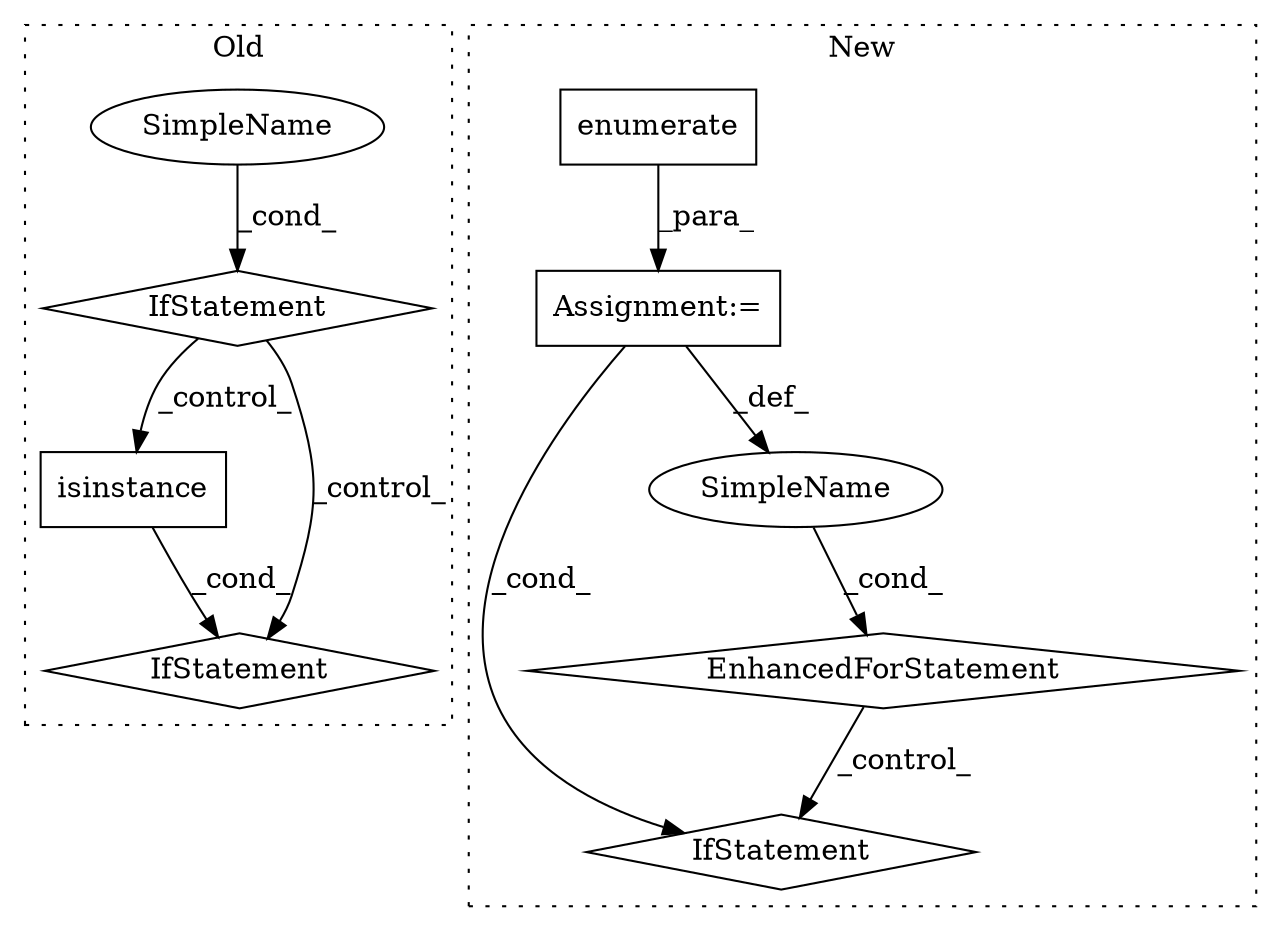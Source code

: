 digraph G {
subgraph cluster0 {
1 [label="isinstance" a="32" s="1090,1111" l="11,1" shape="box"];
4 [label="IfStatement" a="25" s="1086,1112" l="4,2" shape="diamond"];
8 [label="SimpleName" a="42" s="" l="" shape="ellipse"];
9 [label="IfStatement" a="25" s="814,843" l="4,2" shape="diamond"];
label = "Old";
style="dotted";
}
subgraph cluster1 {
2 [label="enumerate" a="32" s="4136,4150" l="10,1" shape="box"];
3 [label="Assignment:=" a="7" s="4065,4151" l="63,2" shape="box"];
5 [label="EnhancedForStatement" a="70" s="4065,4151" l="63,2" shape="diamond"];
6 [label="IfStatement" a="25" s="4161,4205" l="4,2" shape="diamond"];
7 [label="SimpleName" a="42" s="4132" l="1" shape="ellipse"];
label = "New";
style="dotted";
}
1 -> 4 [label="_cond_"];
2 -> 3 [label="_para_"];
3 -> 7 [label="_def_"];
3 -> 6 [label="_cond_"];
5 -> 6 [label="_control_"];
7 -> 5 [label="_cond_"];
8 -> 9 [label="_cond_"];
9 -> 4 [label="_control_"];
9 -> 1 [label="_control_"];
}